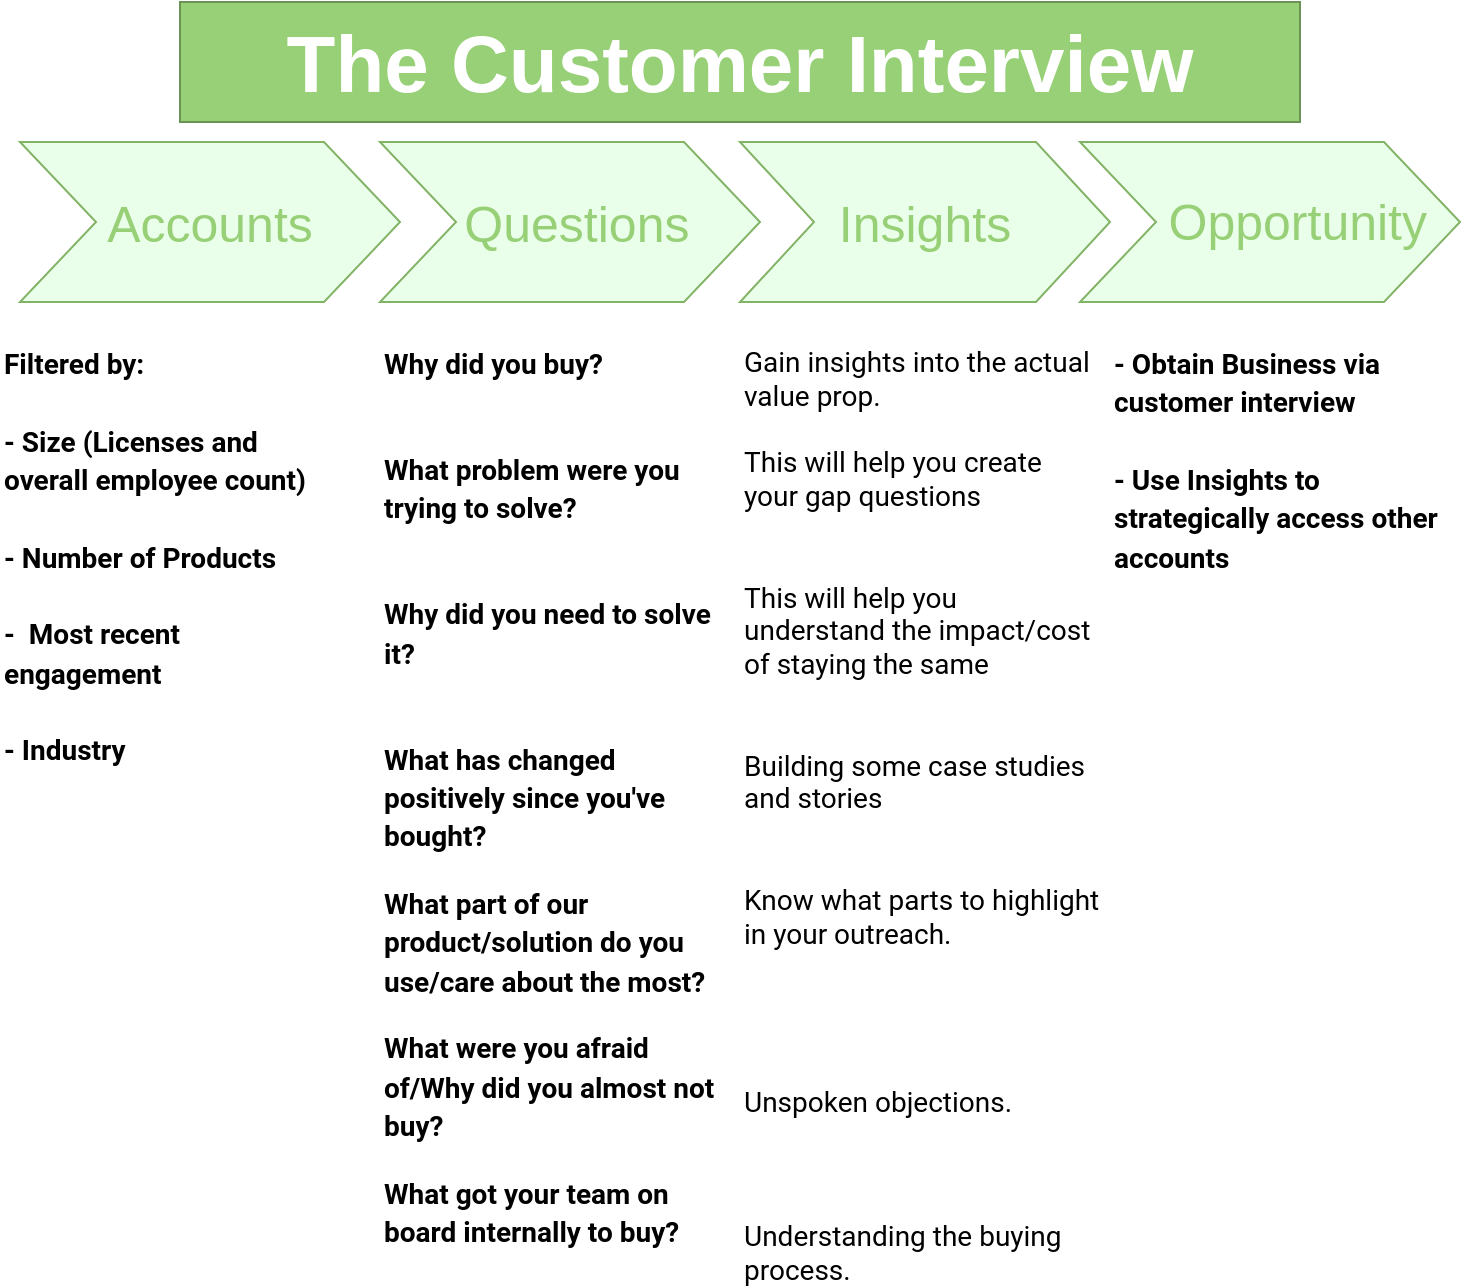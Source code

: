 <mxfile version="14.4.2" type="device"><diagram name="Page-1" id="d9b1e647-80fa-b4a2-5024-87a742678bcc"><mxGraphModel dx="1106" dy="616" grid="1" gridSize="10" guides="1" tooltips="1" connect="1" arrows="1" fold="1" page="1" pageScale="1" pageWidth="1100" pageHeight="850" background="#ffffff" math="0" shadow="0"><root><mxCell id="0"/><mxCell id="1" parent="0"/><mxCell id="57fe6abec08f04cb-1" value="Accounts" style="shape=step;whiteSpace=wrap;html=1;fontSize=25;strokeColor=#82b366;fontColor=#97D077;fillColor=#EAFFE9;" parent="1" vertex="1"><mxGeometry x="40" y="180" width="190" height="80" as="geometry"/></mxCell><mxCell id="57fe6abec08f04cb-2" value="&amp;nbsp;Questions" style="shape=step;whiteSpace=wrap;html=1;fontSize=25;strokeColor=#82b366;fontColor=#97D077;fillColor=#EAFFE9;" parent="1" vertex="1"><mxGeometry x="220" y="180" width="190" height="80" as="geometry"/></mxCell><mxCell id="57fe6abec08f04cb-3" value="Insights" style="shape=step;whiteSpace=wrap;html=1;fontSize=25;strokeColor=#82b366;fontColor=#97D077;fillColor=#EAFFE9;" parent="1" vertex="1"><mxGeometry x="400" y="180" width="185" height="80" as="geometry"/></mxCell><mxCell id="57fe6abec08f04cb-4" value="&lt;font style=&quot;font-size: 25px&quot;&gt;&amp;nbsp; &amp;nbsp; Opportunity&lt;/font&gt;" style="shape=step;whiteSpace=wrap;html=1;fontSize=22;strokeColor=#82b366;fontColor=#97D077;fillColor=#EAFFE9;" parent="1" vertex="1"><mxGeometry x="570" y="180" width="190" height="80" as="geometry"/></mxCell><mxCell id="57fe6abec08f04cb-7" value="The Customer Interview" style="text;html=1;align=center;verticalAlign=middle;whiteSpace=wrap;fontSize=40;fontStyle=1;strokeColor=#6B9454;fontColor=#FFFFFF;fillColor=#97D077;" parent="1" vertex="1"><mxGeometry x="120" y="110" width="560" height="60" as="geometry"/></mxCell><mxCell id="57fe6abec08f04cb-9" value="&lt;span id=&quot;docs-internal-guid-41050f2f-7fff-7bed-be80-81ab874c3693&quot;&gt;&lt;p dir=&quot;ltr&quot; style=&quot;line-height: 1.38 ; margin-top: 0pt ; margin-bottom: 0pt&quot;&gt;&lt;span style=&quot;font-size: 10.5pt ; font-family: &amp;quot;roboto&amp;quot; , sans-serif ; background-color: rgb(255 , 255 , 255) ; vertical-align: baseline&quot;&gt;Why did you buy?&amp;nbsp;&lt;/span&gt;&lt;/p&gt;&lt;br&gt;&lt;p dir=&quot;ltr&quot; style=&quot;line-height: 1.38 ; margin-top: 0pt ; margin-bottom: 0pt&quot;&gt;&lt;span style=&quot;font-size: 10.5pt ; font-family: &amp;quot;roboto&amp;quot; , sans-serif ; background-color: rgb(255 , 255 , 255) ; vertical-align: baseline&quot;&gt;&lt;br&gt;&lt;/span&gt;&lt;/p&gt;&lt;p dir=&quot;ltr&quot; style=&quot;line-height: 1.38 ; margin-top: 0pt ; margin-bottom: 0pt&quot;&gt;&lt;span style=&quot;font-size: 10.5pt ; font-family: &amp;quot;roboto&amp;quot; , sans-serif ; background-color: rgb(255 , 255 , 255) ; vertical-align: baseline&quot;&gt;What problem were you trying to solve?&amp;nbsp;&lt;/span&gt;&lt;/p&gt;&lt;br&gt;&lt;p dir=&quot;ltr&quot; style=&quot;line-height: 1.38 ; margin-top: 0pt ; margin-bottom: 0pt&quot;&gt;&lt;span style=&quot;font-size: 10.5pt ; font-family: &amp;quot;roboto&amp;quot; , sans-serif ; background-color: rgb(255 , 255 , 255) ; vertical-align: baseline&quot;&gt;&lt;br&gt;&lt;/span&gt;&lt;/p&gt;&lt;p dir=&quot;ltr&quot; style=&quot;line-height: 1.38 ; margin-top: 0pt ; margin-bottom: 0pt&quot;&gt;&lt;span style=&quot;font-size: 10.5pt ; font-family: &amp;quot;roboto&amp;quot; , sans-serif ; background-color: rgb(255 , 255 , 255) ; vertical-align: baseline&quot;&gt;Why did you need to solve it?&lt;/span&gt;&lt;/p&gt;&lt;br&gt;&lt;p dir=&quot;ltr&quot; style=&quot;line-height: 1.38 ; margin-top: 0pt ; margin-bottom: 0pt&quot;&gt;&lt;span style=&quot;font-size: 10.5pt ; font-family: &amp;quot;roboto&amp;quot; , sans-serif ; background-color: rgb(255 , 255 , 255) ; vertical-align: baseline&quot;&gt;&lt;br&gt;&lt;/span&gt;&lt;/p&gt;&lt;p dir=&quot;ltr&quot; style=&quot;line-height: 1.38 ; margin-top: 0pt ; margin-bottom: 0pt&quot;&gt;&lt;span style=&quot;font-size: 10.5pt ; font-family: &amp;quot;roboto&amp;quot; , sans-serif ; background-color: rgb(255 , 255 , 255) ; vertical-align: baseline&quot;&gt;What has changed positively since you've bought?&lt;/span&gt;&lt;/p&gt;&lt;br&gt;&lt;p dir=&quot;ltr&quot; style=&quot;line-height: 1.38 ; margin-top: 0pt ; margin-bottom: 0pt&quot;&gt;&lt;span style=&quot;font-size: 10.5pt ; font-family: &amp;quot;roboto&amp;quot; , sans-serif ; background-color: rgb(255 , 255 , 255) ; vertical-align: baseline&quot;&gt;What part of our product/solution do you use/care about the most?&amp;nbsp;&lt;/span&gt;&lt;/p&gt;&lt;br&gt;&lt;p dir=&quot;ltr&quot; style=&quot;line-height: 1.38 ; margin-top: 0pt ; margin-bottom: 0pt&quot;&gt;&lt;span style=&quot;font-size: 10.5pt ; font-family: &amp;quot;roboto&amp;quot; , sans-serif ; background-color: rgb(255 , 255 , 255) ; vertical-align: baseline&quot;&gt;What were you afraid of/Why did you almost not buy?&lt;/span&gt;&lt;/p&gt;&lt;br&gt;&lt;p dir=&quot;ltr&quot; style=&quot;line-height: 1.38 ; margin-top: 0pt ; margin-bottom: 0pt&quot;&gt;&lt;span style=&quot;font-size: 10.5pt ; font-family: &amp;quot;roboto&amp;quot; , sans-serif ; background-color: rgb(255 , 255 , 255) ; vertical-align: baseline&quot;&gt;What got your team on board internally to buy?&lt;/span&gt;&lt;/p&gt;&lt;div&gt;&lt;span style=&quot;font-size: 10.5pt ; font-family: &amp;quot;roboto&amp;quot; , sans-serif ; background-color: rgb(255 , 255 , 255) ; vertical-align: baseline&quot;&gt;&lt;br&gt;&lt;/span&gt;&lt;/div&gt;&lt;/span&gt;" style="text;spacingTop=-5;whiteSpace=wrap;html=1;align=left;fontSize=12;fontFamily=Helvetica;fillColor=#ffffff;fontStyle=1;opacity=60;" parent="1" vertex="1"><mxGeometry x="220" y="280" width="170" height="470" as="geometry"/></mxCell><mxCell id="57fe6abec08f04cb-10" value="&lt;span style=&quot;font-family: &amp;#34;roboto&amp;#34; , sans-serif ; font-size: 14px ; background-color: rgb(255 , 255 , 255)&quot;&gt;Gain insights into the actual value prop.&lt;br&gt;&lt;br&gt;&lt;/span&gt;&lt;span style=&quot;font-family: &amp;#34;roboto&amp;#34; , sans-serif ; font-size: 14px ; background-color: rgb(255 , 255 , 255)&quot;&gt;This will help you create your gap questions&lt;br&gt;&lt;/span&gt;&lt;span style=&quot;font-family: &amp;#34;roboto&amp;#34; , sans-serif ; font-size: 14px ; background-color: rgb(255 , 255 , 255)&quot;&gt;&lt;br&gt;&lt;/span&gt;&lt;span style=&quot;font-family: &amp;#34;roboto&amp;#34; , sans-serif ; font-size: 14px ; background-color: rgb(255 , 255 , 255)&quot;&gt;&lt;br&gt;This will help you understand the impact/cost of staying the same&lt;br&gt;&lt;/span&gt;&lt;span style=&quot;font-family: &amp;#34;roboto&amp;#34; , sans-serif ; font-size: 14px ; background-color: rgb(255 , 255 , 255)&quot;&gt;&lt;br&gt;&lt;/span&gt;&lt;span style=&quot;font-family: &amp;#34;roboto&amp;#34; , sans-serif ; font-size: 14px ; background-color: rgb(255 , 255 , 255)&quot;&gt;&lt;br&gt;Building some case studies and stories&lt;br&gt;&lt;/span&gt;&lt;span style=&quot;font-family: &amp;#34;roboto&amp;#34; , sans-serif ; font-size: 14px ; background-color: rgb(255 , 255 , 255)&quot;&gt;&lt;br&gt;&lt;/span&gt;&lt;span style=&quot;font-family: &amp;#34;roboto&amp;#34; , sans-serif ; font-size: 14px ; background-color: rgb(255 , 255 , 255)&quot;&gt;&lt;br&gt;Know what parts to highlight in your outreach.&lt;br&gt;&lt;/span&gt;&lt;span style=&quot;font-family: &amp;#34;roboto&amp;#34; , sans-serif ; font-size: 14px ; background-color: rgb(255 , 255 , 255)&quot;&gt;&lt;br&gt;&lt;/span&gt;&lt;span style=&quot;font-family: &amp;#34;roboto&amp;#34; , sans-serif ; font-size: 14px ; background-color: rgb(255 , 255 , 255)&quot;&gt;&lt;br&gt;&lt;br&gt;&lt;br&gt;Unspoken objections.&lt;br&gt;&lt;/span&gt;&lt;span style=&quot;font-family: &amp;#34;roboto&amp;#34; , sans-serif ; font-size: 14px ; background-color: rgb(255 , 255 , 255)&quot;&gt;&lt;br&gt;&lt;/span&gt;&lt;span style=&quot;font-family: &amp;#34;roboto&amp;#34; , sans-serif ; font-size: 14px ; background-color: rgb(255 , 255 , 255)&quot;&gt;&lt;br&gt;&lt;br&gt;Understanding the buying process.&lt;/span&gt;&lt;span style=&quot;font-family: &amp;#34;roboto&amp;#34; , sans-serif ; font-size: 14px ; background-color: rgb(255 , 255 , 255)&quot;&gt;&lt;br&gt;&lt;/span&gt;" style="text;spacingTop=-5;fillColor=#d5e8d4;whiteSpace=wrap;html=1;align=left;fontSize=12;fontFamily=Helvetica;fillColor=none;strokeColor=#FFFFFF;" parent="1" vertex="1"><mxGeometry x="400" y="280" width="180" height="470" as="geometry"/></mxCell><mxCell id="EZ9Q6dznARMVguDFtcsh-3" value="&lt;span id=&quot;docs-internal-guid-41050f2f-7fff-7bed-be80-81ab874c3693&quot; style=&quot;font-size: 14px ; background-color: rgb(255 , 255 , 255)&quot;&gt;&lt;p dir=&quot;ltr&quot; style=&quot;line-height: 1.38 ; margin-top: 0pt ; margin-bottom: 0pt&quot;&gt;&lt;font face=&quot;roboto, sans-serif&quot;&gt;Filtered by:&amp;nbsp;&lt;/font&gt;&lt;/p&gt;&lt;p dir=&quot;ltr&quot; style=&quot;line-height: 1.38 ; margin-top: 0pt ; margin-bottom: 0pt&quot;&gt;&lt;font face=&quot;roboto, sans-serif&quot;&gt;&lt;br&gt;&lt;/font&gt;&lt;/p&gt;&lt;p dir=&quot;ltr&quot; style=&quot;line-height: 1.38 ; margin-top: 0pt ; margin-bottom: 0pt&quot;&gt;&lt;font face=&quot;roboto, sans-serif&quot;&gt;- Size (Licenses and overall employee count)&lt;/font&gt;&lt;/p&gt;&lt;p dir=&quot;ltr&quot; style=&quot;line-height: 1.38 ; margin-top: 0pt ; margin-bottom: 0pt&quot;&gt;&lt;font face=&quot;roboto, sans-serif&quot;&gt;&lt;br&gt;&lt;/font&gt;&lt;/p&gt;&lt;p dir=&quot;ltr&quot; style=&quot;line-height: 1.38 ; margin-top: 0pt ; margin-bottom: 0pt&quot;&gt;&lt;font face=&quot;roboto, sans-serif&quot;&gt;- Number of Products&lt;/font&gt;&lt;/p&gt;&lt;p dir=&quot;ltr&quot; style=&quot;line-height: 1.38 ; margin-top: 0pt ; margin-bottom: 0pt&quot;&gt;&lt;font face=&quot;roboto, sans-serif&quot;&gt;&lt;br&gt;&lt;/font&gt;&lt;/p&gt;&lt;p dir=&quot;ltr&quot; style=&quot;line-height: 1.38 ; margin-top: 0pt ; margin-bottom: 0pt&quot;&gt;&lt;font face=&quot;roboto, sans-serif&quot;&gt;-&amp;nbsp; Most recent engagement&lt;/font&gt;&lt;/p&gt;&lt;p dir=&quot;ltr&quot; style=&quot;line-height: 1.38 ; margin-top: 0pt ; margin-bottom: 0pt&quot;&gt;&lt;font face=&quot;roboto, sans-serif&quot;&gt;&lt;br&gt;&lt;/font&gt;&lt;/p&gt;&lt;p dir=&quot;ltr&quot; style=&quot;line-height: 1.38 ; margin-top: 0pt ; margin-bottom: 0pt&quot;&gt;&lt;font face=&quot;roboto, sans-serif&quot;&gt;- Industry&lt;/font&gt;&lt;/p&gt;&lt;/span&gt;" style="text;spacingTop=-5;whiteSpace=wrap;html=1;align=left;fontSize=12;fontFamily=Helvetica;fillColor=#ffffff;fontStyle=1;opacity=60;" vertex="1" parent="1"><mxGeometry x="30" y="280" width="170" height="470" as="geometry"/></mxCell><mxCell id="EZ9Q6dznARMVguDFtcsh-4" value="&lt;span id=&quot;docs-internal-guid-41050f2f-7fff-7bed-be80-81ab874c3693&quot; style=&quot;font-size: 14px ; background-color: rgb(255 , 255 , 255)&quot;&gt;&lt;p dir=&quot;ltr&quot; style=&quot;line-height: 1.38 ; margin-top: 0pt ; margin-bottom: 0pt&quot;&gt;&lt;font face=&quot;roboto, sans-serif&quot;&gt;- Obtain Business via customer interview&lt;/font&gt;&lt;/p&gt;&lt;p dir=&quot;ltr&quot; style=&quot;line-height: 1.38 ; margin-top: 0pt ; margin-bottom: 0pt&quot;&gt;&lt;font face=&quot;roboto, sans-serif&quot;&gt;&lt;br&gt;&lt;/font&gt;&lt;/p&gt;&lt;p dir=&quot;ltr&quot; style=&quot;line-height: 1.38 ; margin-top: 0pt ; margin-bottom: 0pt&quot;&gt;&lt;font face=&quot;roboto, sans-serif&quot;&gt;- Use Insights to strategically access other accounts&lt;/font&gt;&lt;/p&gt;&lt;/span&gt;" style="text;spacingTop=-5;whiteSpace=wrap;html=1;align=left;fontSize=12;fontFamily=Helvetica;fillColor=#ffffff;fontStyle=1;opacity=60;" vertex="1" parent="1"><mxGeometry x="585" y="280" width="170" height="470" as="geometry"/></mxCell></root></mxGraphModel></diagram></mxfile>